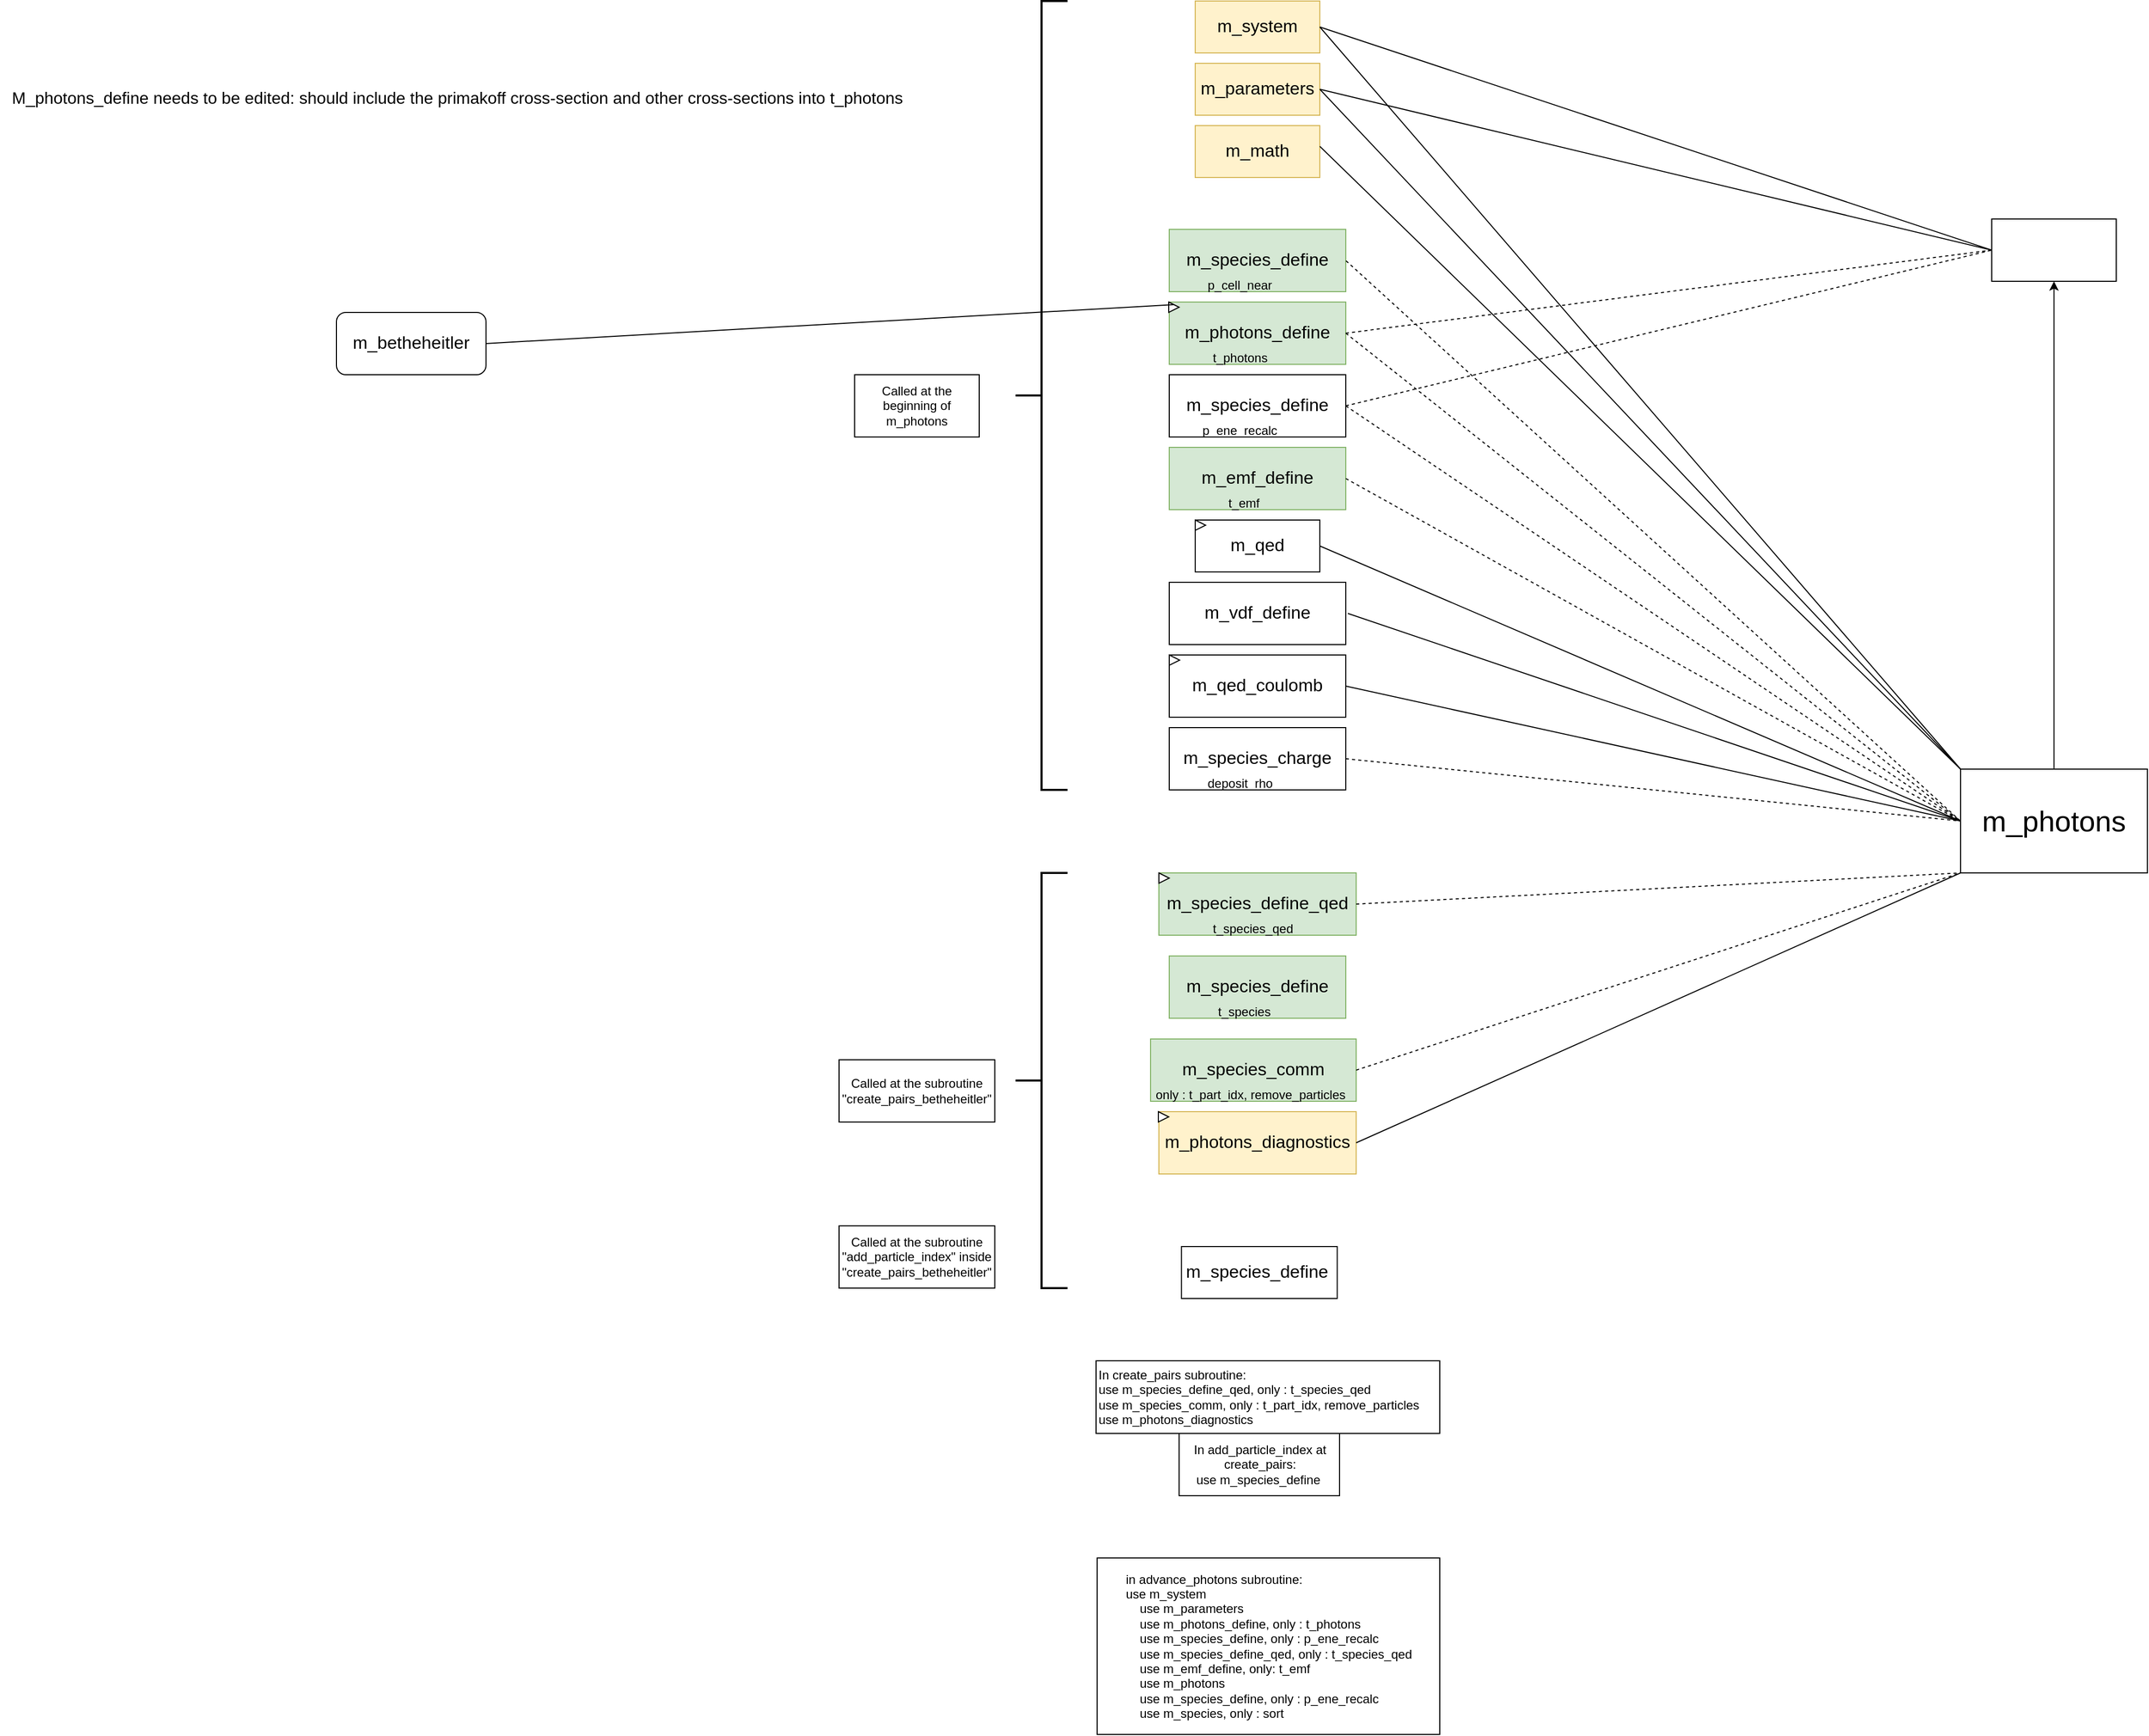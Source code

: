 <mxfile version="26.0.11">
  <diagram id="C5RBs43oDa-KdzZeNtuy" name="Page-1">
    <mxGraphModel dx="6461" dy="3342" grid="1" gridSize="11" guides="1" tooltips="1" connect="1" arrows="1" fold="1" page="1" pageScale="1" pageWidth="827" pageHeight="1169" math="0" shadow="0">
      <root>
        <mxCell id="WIyWlLk6GJQsqaUBKTNV-0" />
        <mxCell id="WIyWlLk6GJQsqaUBKTNV-1" parent="WIyWlLk6GJQsqaUBKTNV-0" />
        <mxCell id="W6fHf8CLWItxslxqhmVu-6" style="edgeStyle=orthogonalEdgeStyle;rounded=0;orthogonalLoop=1;jettySize=auto;html=1;exitX=0.5;exitY=0;exitDx=0;exitDy=0;entryX=0.5;entryY=1;entryDx=0;entryDy=0;" parent="WIyWlLk6GJQsqaUBKTNV-1" source="-r5LTkymAWRdCUDFBP9O-0" target="W6fHf8CLWItxslxqhmVu-4" edge="1">
          <mxGeometry relative="1" as="geometry" />
        </mxCell>
        <mxCell id="-r5LTkymAWRdCUDFBP9O-0" value="&lt;font style=&quot;font-size: 28px;&quot;&gt;m_photons&lt;/font&gt;" style="rounded=0;whiteSpace=wrap;html=1;" parent="WIyWlLk6GJQsqaUBKTNV-1" vertex="1">
          <mxGeometry x="-90" y="740" width="180" height="100" as="geometry" />
        </mxCell>
        <mxCell id="-r5LTkymAWRdCUDFBP9O-1" value="&lt;font style=&quot;font-size: 17px;&quot;&gt;m_system&lt;/font&gt;" style="rounded=0;whiteSpace=wrap;html=1;fillColor=#fff2cc;strokeColor=#d6b656;" parent="WIyWlLk6GJQsqaUBKTNV-1" vertex="1">
          <mxGeometry x="-827" width="120" height="50" as="geometry" />
        </mxCell>
        <mxCell id="-r5LTkymAWRdCUDFBP9O-2" value="&lt;font style=&quot;font-size: 17px;&quot;&gt;m_parameters&lt;/font&gt;" style="rounded=0;whiteSpace=wrap;html=1;fillColor=#fff2cc;strokeColor=#d6b656;" parent="WIyWlLk6GJQsqaUBKTNV-1" vertex="1">
          <mxGeometry x="-827" y="60" width="120" height="50" as="geometry" />
        </mxCell>
        <mxCell id="-r5LTkymAWRdCUDFBP9O-3" value="&lt;font style=&quot;font-size: 17px;&quot;&gt;m_math&lt;/font&gt;" style="rounded=0;whiteSpace=wrap;html=1;fillColor=#fff2cc;strokeColor=#d6b656;" parent="WIyWlLk6GJQsqaUBKTNV-1" vertex="1">
          <mxGeometry x="-827" y="120" width="120" height="50" as="geometry" />
        </mxCell>
        <mxCell id="-r5LTkymAWRdCUDFBP9O-6" value="&lt;font style=&quot;font-size: 17px;&quot;&gt;m_species_define&lt;/font&gt;" style="rounded=0;whiteSpace=wrap;html=1;fillColor=#d5e8d4;strokeColor=#82b366;" parent="WIyWlLk6GJQsqaUBKTNV-1" vertex="1">
          <mxGeometry x="-852" y="220" width="170" height="60" as="geometry" />
        </mxCell>
        <mxCell id="-r5LTkymAWRdCUDFBP9O-7" value="&lt;font style=&quot;font-size: 17px;&quot;&gt;m_qed_coulomb&lt;/font&gt;" style="rounded=0;whiteSpace=wrap;html=1;" parent="WIyWlLk6GJQsqaUBKTNV-1" vertex="1">
          <mxGeometry x="-852" y="630" width="170" height="60" as="geometry" />
        </mxCell>
        <mxCell id="-r5LTkymAWRdCUDFBP9O-8" value="&lt;font style=&quot;font-size: 17px;&quot;&gt;m_vdf_define&lt;/font&gt;" style="rounded=0;whiteSpace=wrap;html=1;" parent="WIyWlLk6GJQsqaUBKTNV-1" vertex="1">
          <mxGeometry x="-852" y="560" width="170" height="60" as="geometry" />
        </mxCell>
        <mxCell id="-r5LTkymAWRdCUDFBP9O-9" value="&lt;font style=&quot;font-size: 17px;&quot;&gt;m_species_define&lt;/font&gt;" style="rounded=0;whiteSpace=wrap;html=1;" parent="WIyWlLk6GJQsqaUBKTNV-1" vertex="1">
          <mxGeometry x="-852" y="360" width="170" height="60" as="geometry" />
        </mxCell>
        <mxCell id="-r5LTkymAWRdCUDFBP9O-10" value="&lt;font style=&quot;font-size: 17px;&quot;&gt;m_emf_define&lt;/font&gt;" style="rounded=0;whiteSpace=wrap;html=1;fillColor=#d5e8d4;strokeColor=#82b366;" parent="WIyWlLk6GJQsqaUBKTNV-1" vertex="1">
          <mxGeometry x="-852" y="430" width="170" height="60" as="geometry" />
        </mxCell>
        <mxCell id="-r5LTkymAWRdCUDFBP9O-11" value="&lt;font style=&quot;font-size: 17px;&quot;&gt;m_qed&lt;/font&gt;" style="rounded=0;whiteSpace=wrap;html=1;" parent="WIyWlLk6GJQsqaUBKTNV-1" vertex="1">
          <mxGeometry x="-827" y="500" width="120" height="50" as="geometry" />
        </mxCell>
        <mxCell id="-r5LTkymAWRdCUDFBP9O-12" value="&lt;font style=&quot;font-size: 17px;&quot;&gt;m_photons_define&lt;/font&gt;" style="rounded=0;whiteSpace=wrap;html=1;fillColor=#d5e8d4;strokeColor=#82b366;" parent="WIyWlLk6GJQsqaUBKTNV-1" vertex="1">
          <mxGeometry x="-852" y="290" width="170" height="60" as="geometry" />
        </mxCell>
        <mxCell id="-r5LTkymAWRdCUDFBP9O-13" value="&lt;font style=&quot;font-size: 17px;&quot;&gt;m_species_charge&lt;/font&gt;" style="rounded=0;whiteSpace=wrap;html=1;" parent="WIyWlLk6GJQsqaUBKTNV-1" vertex="1">
          <mxGeometry x="-852" y="700" width="170" height="60" as="geometry" />
        </mxCell>
        <mxCell id="-r5LTkymAWRdCUDFBP9O-15" value="&lt;font style=&quot;font-size: 17px;&quot;&gt;m_species_define_qed&lt;/font&gt;" style="rounded=0;whiteSpace=wrap;html=1;fillColor=#d5e8d4;strokeColor=#82b366;" parent="WIyWlLk6GJQsqaUBKTNV-1" vertex="1">
          <mxGeometry x="-862" y="840" width="190" height="60" as="geometry" />
        </mxCell>
        <mxCell id="-r5LTkymAWRdCUDFBP9O-16" value="&lt;font style=&quot;font-size: 17px;&quot;&gt;m_species_comm&lt;/font&gt;" style="rounded=0;whiteSpace=wrap;html=1;fillColor=#d5e8d4;strokeColor=#82b366;" parent="WIyWlLk6GJQsqaUBKTNV-1" vertex="1">
          <mxGeometry x="-870" y="1000" width="198" height="60" as="geometry" />
        </mxCell>
        <mxCell id="-r5LTkymAWRdCUDFBP9O-17" value="&lt;font style=&quot;font-size: 17px;&quot;&gt;m_photons_diagnostics&lt;/font&gt;" style="rounded=0;whiteSpace=wrap;html=1;fillColor=#fff2cc;strokeColor=#d6b656;" parent="WIyWlLk6GJQsqaUBKTNV-1" vertex="1">
          <mxGeometry x="-862" y="1070" width="190" height="60" as="geometry" />
        </mxCell>
        <mxCell id="-r5LTkymAWRdCUDFBP9O-22" style="edgeStyle=orthogonalEdgeStyle;rounded=0;orthogonalLoop=1;jettySize=auto;html=1;exitX=0.5;exitY=1;exitDx=0;exitDy=0;" parent="WIyWlLk6GJQsqaUBKTNV-1" source="-r5LTkymAWRdCUDFBP9O-2" target="-r5LTkymAWRdCUDFBP9O-2" edge="1">
          <mxGeometry relative="1" as="geometry" />
        </mxCell>
        <mxCell id="-r5LTkymAWRdCUDFBP9O-24" value="" style="endArrow=none;html=1;rounded=0;entryX=1;entryY=0.5;entryDx=0;entryDy=0;exitX=0;exitY=0;exitDx=0;exitDy=0;" parent="WIyWlLk6GJQsqaUBKTNV-1" source="-r5LTkymAWRdCUDFBP9O-0" target="-r5LTkymAWRdCUDFBP9O-1" edge="1">
          <mxGeometry width="50" height="50" relative="1" as="geometry">
            <mxPoint x="170" y="410" as="sourcePoint" />
            <mxPoint x="220" y="360" as="targetPoint" />
          </mxGeometry>
        </mxCell>
        <mxCell id="-r5LTkymAWRdCUDFBP9O-25" value="" style="endArrow=none;html=1;rounded=0;entryX=1;entryY=0.5;entryDx=0;entryDy=0;exitX=0;exitY=0;exitDx=0;exitDy=0;" parent="WIyWlLk6GJQsqaUBKTNV-1" source="-r5LTkymAWRdCUDFBP9O-0" edge="1">
          <mxGeometry width="50" height="50" relative="1" as="geometry">
            <mxPoint x="-280" y="450" as="sourcePoint" />
            <mxPoint x="-707" y="85" as="targetPoint" />
          </mxGeometry>
        </mxCell>
        <mxCell id="-r5LTkymAWRdCUDFBP9O-26" value="" style="endArrow=none;html=1;rounded=0;exitX=0;exitY=0;exitDx=0;exitDy=0;" parent="WIyWlLk6GJQsqaUBKTNV-1" source="-r5LTkymAWRdCUDFBP9O-0" edge="1">
          <mxGeometry width="50" height="50" relative="1" as="geometry">
            <mxPoint x="-280" y="575" as="sourcePoint" />
            <mxPoint x="-707" y="140" as="targetPoint" />
          </mxGeometry>
        </mxCell>
        <mxCell id="-r5LTkymAWRdCUDFBP9O-27" value="" style="endArrow=none;html=1;rounded=0;entryX=1;entryY=0.5;entryDx=0;entryDy=0;exitX=0;exitY=0.5;exitDx=0;exitDy=0;" parent="WIyWlLk6GJQsqaUBKTNV-1" source="-r5LTkymAWRdCUDFBP9O-0" target="-r5LTkymAWRdCUDFBP9O-11" edge="1">
          <mxGeometry width="50" height="50" relative="1" as="geometry">
            <mxPoint x="-260" y="430" as="sourcePoint" />
            <mxPoint x="-210" y="380" as="targetPoint" />
          </mxGeometry>
        </mxCell>
        <mxCell id="-r5LTkymAWRdCUDFBP9O-30" value="" style="endArrow=none;html=1;rounded=0;exitX=0;exitY=0.5;exitDx=0;exitDy=0;" parent="WIyWlLk6GJQsqaUBKTNV-1" source="-r5LTkymAWRdCUDFBP9O-0" edge="1">
          <mxGeometry width="50" height="50" relative="1" as="geometry">
            <mxPoint x="-280" y="480" as="sourcePoint" />
            <mxPoint x="-680" y="590" as="targetPoint" />
          </mxGeometry>
        </mxCell>
        <mxCell id="-r5LTkymAWRdCUDFBP9O-31" value="" style="endArrow=none;html=1;rounded=0;entryX=1;entryY=0.5;entryDx=0;entryDy=0;exitX=0;exitY=0.5;exitDx=0;exitDy=0;" parent="WIyWlLk6GJQsqaUBKTNV-1" source="-r5LTkymAWRdCUDFBP9O-0" target="-r5LTkymAWRdCUDFBP9O-7" edge="1">
          <mxGeometry width="50" height="50" relative="1" as="geometry">
            <mxPoint x="-83" y="600" as="sourcePoint" />
            <mxPoint x="-510" y="645" as="targetPoint" />
          </mxGeometry>
        </mxCell>
        <mxCell id="-r5LTkymAWRdCUDFBP9O-32" value="" style="endArrow=none;dashed=1;html=1;rounded=0;exitX=1;exitY=0.5;exitDx=0;exitDy=0;entryX=0;entryY=0.5;entryDx=0;entryDy=0;" parent="WIyWlLk6GJQsqaUBKTNV-1" source="-r5LTkymAWRdCUDFBP9O-12" target="-r5LTkymAWRdCUDFBP9O-0" edge="1">
          <mxGeometry width="50" height="50" relative="1" as="geometry">
            <mxPoint x="-410" y="430" as="sourcePoint" />
            <mxPoint x="-360" y="380" as="targetPoint" />
          </mxGeometry>
        </mxCell>
        <mxCell id="-r5LTkymAWRdCUDFBP9O-33" value="" style="endArrow=none;dashed=1;html=1;rounded=0;exitX=1;exitY=0.5;exitDx=0;exitDy=0;entryX=0;entryY=0.5;entryDx=0;entryDy=0;" parent="WIyWlLk6GJQsqaUBKTNV-1" source="-r5LTkymAWRdCUDFBP9O-9" target="-r5LTkymAWRdCUDFBP9O-0" edge="1">
          <mxGeometry width="50" height="50" relative="1" as="geometry">
            <mxPoint x="-400" y="440" as="sourcePoint" />
            <mxPoint x="-350" y="390" as="targetPoint" />
          </mxGeometry>
        </mxCell>
        <mxCell id="-r5LTkymAWRdCUDFBP9O-34" value="" style="endArrow=none;dashed=1;html=1;rounded=0;exitX=1;exitY=0.5;exitDx=0;exitDy=0;entryX=0;entryY=0.5;entryDx=0;entryDy=0;" parent="WIyWlLk6GJQsqaUBKTNV-1" source="-r5LTkymAWRdCUDFBP9O-10" target="-r5LTkymAWRdCUDFBP9O-0" edge="1">
          <mxGeometry width="50" height="50" relative="1" as="geometry">
            <mxPoint x="-550" y="450" as="sourcePoint" />
            <mxPoint x="-500" y="400" as="targetPoint" />
          </mxGeometry>
        </mxCell>
        <mxCell id="-r5LTkymAWRdCUDFBP9O-35" value="" style="endArrow=none;dashed=1;html=1;rounded=0;exitX=1;exitY=0.5;exitDx=0;exitDy=0;entryX=0;entryY=0.5;entryDx=0;entryDy=0;" parent="WIyWlLk6GJQsqaUBKTNV-1" source="-r5LTkymAWRdCUDFBP9O-13" target="-r5LTkymAWRdCUDFBP9O-0" edge="1">
          <mxGeometry width="50" height="50" relative="1" as="geometry">
            <mxPoint x="-380" y="460" as="sourcePoint" />
            <mxPoint x="-310" y="590" as="targetPoint" />
          </mxGeometry>
        </mxCell>
        <mxCell id="-r5LTkymAWRdCUDFBP9O-36" value="" style="endArrow=none;dashed=1;html=1;rounded=0;entryX=1;entryY=0.5;entryDx=0;entryDy=0;exitX=0;exitY=0.5;exitDx=0;exitDy=0;" parent="WIyWlLk6GJQsqaUBKTNV-1" source="-r5LTkymAWRdCUDFBP9O-0" target="-r5LTkymAWRdCUDFBP9O-6" edge="1">
          <mxGeometry width="50" height="50" relative="1" as="geometry">
            <mxPoint x="-410" y="490" as="sourcePoint" />
            <mxPoint x="-360" y="440" as="targetPoint" />
          </mxGeometry>
        </mxCell>
        <mxCell id="-r5LTkymAWRdCUDFBP9O-37" value="" style="endArrow=none;dashed=1;html=1;rounded=0;exitX=1;exitY=0.5;exitDx=0;exitDy=0;entryX=0;entryY=1;entryDx=0;entryDy=0;" parent="WIyWlLk6GJQsqaUBKTNV-1" source="-r5LTkymAWRdCUDFBP9O-15" target="-r5LTkymAWRdCUDFBP9O-0" edge="1">
          <mxGeometry width="50" height="50" relative="1" as="geometry">
            <mxPoint x="-640" y="360" as="sourcePoint" />
            <mxPoint x="-590" y="310" as="targetPoint" />
          </mxGeometry>
        </mxCell>
        <mxCell id="-r5LTkymAWRdCUDFBP9O-43" value="" style="endArrow=none;dashed=1;html=1;rounded=0;exitX=1;exitY=0.5;exitDx=0;exitDy=0;entryX=0;entryY=1;entryDx=0;entryDy=0;" parent="WIyWlLk6GJQsqaUBKTNV-1" source="-r5LTkymAWRdCUDFBP9O-16" target="-r5LTkymAWRdCUDFBP9O-0" edge="1">
          <mxGeometry width="50" height="50" relative="1" as="geometry">
            <mxPoint x="-540" y="700" as="sourcePoint" />
            <mxPoint x="-280" y="510" as="targetPoint" />
          </mxGeometry>
        </mxCell>
        <mxCell id="-r5LTkymAWRdCUDFBP9O-44" value="" style="endArrow=none;html=1;rounded=0;exitX=1;exitY=0.5;exitDx=0;exitDy=0;entryX=0;entryY=1;entryDx=0;entryDy=0;" parent="WIyWlLk6GJQsqaUBKTNV-1" source="-r5LTkymAWRdCUDFBP9O-17" target="-r5LTkymAWRdCUDFBP9O-0" edge="1">
          <mxGeometry width="50" height="50" relative="1" as="geometry">
            <mxPoint x="-570" y="700" as="sourcePoint" />
            <mxPoint x="-520" y="650" as="targetPoint" />
          </mxGeometry>
        </mxCell>
        <mxCell id="-r5LTkymAWRdCUDFBP9O-45" value="" style="strokeWidth=2;html=1;shape=mxgraph.flowchart.annotation_2;align=left;labelPosition=right;pointerEvents=1;" parent="WIyWlLk6GJQsqaUBKTNV-1" vertex="1">
          <mxGeometry x="-1000" y="840" width="50" height="400" as="geometry" />
        </mxCell>
        <mxCell id="-r5LTkymAWRdCUDFBP9O-46" value="Called at the subroutine &quot;create_pairs_betheheitler&quot;" style="rounded=0;whiteSpace=wrap;html=1;" parent="WIyWlLk6GJQsqaUBKTNV-1" vertex="1">
          <mxGeometry x="-1170" y="1020" width="150" height="60" as="geometry" />
        </mxCell>
        <mxCell id="-r5LTkymAWRdCUDFBP9O-48" value="" style="strokeWidth=2;html=1;shape=mxgraph.flowchart.annotation_2;align=left;labelPosition=right;pointerEvents=1;" parent="WIyWlLk6GJQsqaUBKTNV-1" vertex="1">
          <mxGeometry x="-1000" width="50" height="760" as="geometry" />
        </mxCell>
        <mxCell id="W6fHf8CLWItxslxqhmVu-4" value="" style="rounded=0;whiteSpace=wrap;html=1;" parent="WIyWlLk6GJQsqaUBKTNV-1" vertex="1">
          <mxGeometry x="-60" y="210" width="120" height="60" as="geometry" />
        </mxCell>
        <mxCell id="W6fHf8CLWItxslxqhmVu-5" value="" style="endArrow=none;html=1;rounded=0;exitX=1;exitY=0.5;exitDx=0;exitDy=0;entryX=0;entryY=0.5;entryDx=0;entryDy=0;" parent="WIyWlLk6GJQsqaUBKTNV-1" source="-r5LTkymAWRdCUDFBP9O-1" target="W6fHf8CLWItxslxqhmVu-4" edge="1">
          <mxGeometry width="50" height="50" relative="1" as="geometry">
            <mxPoint x="-1020" y="720" as="sourcePoint" />
            <mxPoint x="-970" y="670" as="targetPoint" />
          </mxGeometry>
        </mxCell>
        <mxCell id="W6fHf8CLWItxslxqhmVu-7" value="" style="endArrow=none;html=1;rounded=0;entryX=0;entryY=0.5;entryDx=0;entryDy=0;exitX=1;exitY=0.5;exitDx=0;exitDy=0;" parent="WIyWlLk6GJQsqaUBKTNV-1" source="-r5LTkymAWRdCUDFBP9O-2" target="W6fHf8CLWItxslxqhmVu-4" edge="1">
          <mxGeometry width="50" height="50" relative="1" as="geometry">
            <mxPoint x="-440" y="550" as="sourcePoint" />
            <mxPoint x="-390" y="500" as="targetPoint" />
          </mxGeometry>
        </mxCell>
        <mxCell id="W6fHf8CLWItxslxqhmVu-8" value="" style="endArrow=none;dashed=1;html=1;rounded=0;entryX=0;entryY=0.5;entryDx=0;entryDy=0;exitX=1;exitY=0.5;exitDx=0;exitDy=0;" parent="WIyWlLk6GJQsqaUBKTNV-1" source="-r5LTkymAWRdCUDFBP9O-12" target="W6fHf8CLWItxslxqhmVu-4" edge="1">
          <mxGeometry width="50" height="50" relative="1" as="geometry">
            <mxPoint x="-580" y="390" as="sourcePoint" />
            <mxPoint x="-200" y="500" as="targetPoint" />
          </mxGeometry>
        </mxCell>
        <mxCell id="W6fHf8CLWItxslxqhmVu-9" value="" style="endArrow=none;dashed=1;html=1;rounded=0;entryX=0;entryY=0.5;entryDx=0;entryDy=0;exitX=1;exitY=0.5;exitDx=0;exitDy=0;" parent="WIyWlLk6GJQsqaUBKTNV-1" source="-r5LTkymAWRdCUDFBP9O-9" target="W6fHf8CLWItxslxqhmVu-4" edge="1">
          <mxGeometry width="50" height="50" relative="1" as="geometry">
            <mxPoint x="-520" y="550" as="sourcePoint" />
            <mxPoint x="-470" y="500" as="targetPoint" />
          </mxGeometry>
        </mxCell>
        <mxCell id="W6fHf8CLWItxslxqhmVu-14" value="" style="triangle;whiteSpace=wrap;html=1;" parent="WIyWlLk6GJQsqaUBKTNV-1" vertex="1">
          <mxGeometry x="-852.5" y="290" width="10" height="10" as="geometry" />
        </mxCell>
        <mxCell id="W6fHf8CLWItxslxqhmVu-24" value="p_cell_near" style="text;whiteSpace=wrap;" parent="WIyWlLk6GJQsqaUBKTNV-1" vertex="1">
          <mxGeometry x="-817" y="260" width="100" height="40" as="geometry" />
        </mxCell>
        <mxCell id="W6fHf8CLWItxslxqhmVu-25" value="t_photons" style="text;whiteSpace=wrap;" parent="WIyWlLk6GJQsqaUBKTNV-1" vertex="1">
          <mxGeometry x="-812" y="330" width="90" height="40" as="geometry" />
        </mxCell>
        <mxCell id="W6fHf8CLWItxslxqhmVu-27" value="p_ene_recalc" style="text;whiteSpace=wrap;" parent="WIyWlLk6GJQsqaUBKTNV-1" vertex="1">
          <mxGeometry x="-822" y="400" width="110" height="40" as="geometry" />
        </mxCell>
        <mxCell id="W6fHf8CLWItxslxqhmVu-28" value="t_emf" style="text;whiteSpace=wrap;" parent="WIyWlLk6GJQsqaUBKTNV-1" vertex="1">
          <mxGeometry x="-797" y="470" width="60" height="40" as="geometry" />
        </mxCell>
        <mxCell id="W6fHf8CLWItxslxqhmVu-29" value="deposit_rho" style="text;whiteSpace=wrap;" parent="WIyWlLk6GJQsqaUBKTNV-1" vertex="1">
          <mxGeometry x="-817" y="740" width="100" height="40" as="geometry" />
        </mxCell>
        <mxCell id="W6fHf8CLWItxslxqhmVu-33" value="t_species_qed" style="text;whiteSpace=wrap;" parent="WIyWlLk6GJQsqaUBKTNV-1" vertex="1">
          <mxGeometry x="-812" y="880" width="110" height="40" as="geometry" />
        </mxCell>
        <mxCell id="W6fHf8CLWItxslxqhmVu-34" value="&lt;font style=&quot;font-size: 17px;&quot;&gt;m_species_define&lt;/font&gt;" style="rounded=0;whiteSpace=wrap;html=1;fillColor=#d5e8d4;strokeColor=#82b366;" parent="WIyWlLk6GJQsqaUBKTNV-1" vertex="1">
          <mxGeometry x="-852" y="920" width="170" height="60" as="geometry" />
        </mxCell>
        <mxCell id="W6fHf8CLWItxslxqhmVu-35" value="t_species" style="text;whiteSpace=wrap;" parent="WIyWlLk6GJQsqaUBKTNV-1" vertex="1">
          <mxGeometry x="-807" y="960" width="80" height="40" as="geometry" />
        </mxCell>
        <mxCell id="W6fHf8CLWItxslxqhmVu-36" value="only : t_part_idx, remove_particles" style="text;whiteSpace=wrap;" parent="WIyWlLk6GJQsqaUBKTNV-1" vertex="1">
          <mxGeometry x="-867" y="1040" width="220" height="40" as="geometry" />
        </mxCell>
        <mxCell id="W6fHf8CLWItxslxqhmVu-39" value="&lt;div style=&quot;&quot;&gt;&lt;span style=&quot;background-color: initial;&quot;&gt;In create_pairs subroutine:&lt;/span&gt;&lt;/div&gt;&lt;div&gt;&lt;div style=&quot;&quot;&gt;&lt;span style=&quot;background-color: initial;&quot;&gt;use m_species_define_qed, only : t_species_qed&lt;/span&gt;&lt;/div&gt;&lt;span style=&quot;&quot;&gt;&lt;div style=&quot;&quot;&gt;&lt;span style=&quot;background-color: initial;&quot;&gt;use m_species_comm, only : t_part_idx, remove_particles&lt;/span&gt;&lt;/div&gt;&lt;/span&gt;&lt;span style=&quot;&quot;&gt;&lt;div style=&quot;&quot;&gt;&lt;span style=&quot;background-color: initial;&quot;&gt;use m_photons_diagnostics&lt;/span&gt;&lt;/div&gt;&lt;/span&gt;&lt;/div&gt;" style="rounded=0;whiteSpace=wrap;html=1;align=left;" parent="WIyWlLk6GJQsqaUBKTNV-1" vertex="1">
          <mxGeometry x="-922.5" y="1310" width="331" height="70" as="geometry" />
        </mxCell>
        <mxCell id="W6fHf8CLWItxslxqhmVu-40" value="In add_particle_index at create_pairs:&lt;div&gt;&lt;span style=&quot;text-align: left;&quot;&gt;use m_species_define&amp;nbsp;&lt;/span&gt;&lt;br&gt;&lt;/div&gt;" style="rounded=0;whiteSpace=wrap;html=1;" parent="WIyWlLk6GJQsqaUBKTNV-1" vertex="1">
          <mxGeometry x="-842.5" y="1380" width="154.5" height="60" as="geometry" />
        </mxCell>
        <mxCell id="W6fHf8CLWItxslxqhmVu-41" value="&lt;div style=&quot;text-align: left;&quot;&gt;&lt;span style=&quot;background-color: initial;&quot;&gt;in advance_photons subroutine:&lt;/span&gt;&lt;/div&gt;&lt;div&gt;&lt;div style=&quot;text-align: left;&quot;&gt;&lt;span style=&quot;background-color: initial;&quot;&gt;use m_system&lt;/span&gt;&lt;/div&gt;&lt;span style=&quot;&quot;&gt;&lt;div style=&quot;text-align: left;&quot;&gt;&lt;span style=&quot;background-color: initial;&quot;&gt;&amp;nbsp; &amp;nbsp; use m_parameters&lt;/span&gt;&lt;/div&gt;&lt;/span&gt;&lt;span style=&quot;&quot;&gt;&lt;div style=&quot;text-align: left;&quot;&gt;&lt;span style=&quot;background-color: initial;&quot;&gt;&amp;nbsp; &amp;nbsp; use m_photons_define, only : t_photons&lt;/span&gt;&lt;/div&gt;&lt;/span&gt;&lt;span style=&quot;&quot;&gt;&lt;div style=&quot;text-align: left;&quot;&gt;&lt;span style=&quot;background-color: initial;&quot;&gt;&amp;nbsp; &amp;nbsp; use m_species_define, only : p_ene_recalc&lt;/span&gt;&lt;/div&gt;&lt;/span&gt;&lt;span style=&quot;&quot;&gt;&lt;div style=&quot;text-align: left;&quot;&gt;&lt;span style=&quot;background-color: initial;&quot;&gt;&amp;nbsp; &amp;nbsp; use m_species_define_qed, only : t_species_qed&lt;/span&gt;&lt;/div&gt;&lt;/span&gt;&lt;span style=&quot;&quot;&gt;&lt;div style=&quot;text-align: left;&quot;&gt;&lt;span style=&quot;background-color: initial;&quot;&gt;&amp;nbsp; &amp;nbsp; use m_emf_define, only: t_emf&lt;/span&gt;&lt;/div&gt;&lt;/span&gt;&lt;span style=&quot;&quot;&gt;&lt;div style=&quot;text-align: left;&quot;&gt;&lt;span style=&quot;background-color: initial;&quot;&gt;&amp;nbsp; &amp;nbsp; use m_photons&lt;/span&gt;&lt;/div&gt;&lt;/span&gt;&lt;span style=&quot;&quot;&gt;&lt;div style=&quot;text-align: left;&quot;&gt;&lt;span style=&quot;background-color: initial;&quot;&gt;&amp;nbsp; &amp;nbsp; use m_species_define, only : p_ene_recalc&lt;/span&gt;&lt;/div&gt;&lt;/span&gt;&lt;span style=&quot;&quot;&gt;&lt;div style=&quot;text-align: left;&quot;&gt;&lt;span style=&quot;background-color: initial;&quot;&gt;&amp;nbsp; &amp;nbsp; use m_species, only : sort&lt;/span&gt;&lt;/div&gt;&lt;/span&gt;&lt;/div&gt;" style="rounded=0;whiteSpace=wrap;html=1;" parent="WIyWlLk6GJQsqaUBKTNV-1" vertex="1">
          <mxGeometry x="-921.5" y="1500" width="330" height="170" as="geometry" />
        </mxCell>
        <mxCell id="W6fHf8CLWItxslxqhmVu-42" value="&lt;span style=&quot;text-align: left;&quot;&gt;&lt;font style=&quot;font-size: 17px;&quot;&gt;m_species_define&amp;nbsp;&lt;/font&gt;&lt;/span&gt;" style="rounded=0;whiteSpace=wrap;html=1;" parent="WIyWlLk6GJQsqaUBKTNV-1" vertex="1">
          <mxGeometry x="-840.25" y="1200" width="150" height="50" as="geometry" />
        </mxCell>
        <mxCell id="W6fHf8CLWItxslxqhmVu-43" value="Called at the beginning of m_photons" style="rounded=0;whiteSpace=wrap;html=1;" parent="WIyWlLk6GJQsqaUBKTNV-1" vertex="1">
          <mxGeometry x="-1155" y="360" width="120" height="60" as="geometry" />
        </mxCell>
        <mxCell id="W6fHf8CLWItxslxqhmVu-44" value="Called at the subroutine &quot;add_particle_index&quot; inside &quot;create_pairs_betheheitler&quot;" style="rounded=0;whiteSpace=wrap;html=1;" parent="WIyWlLk6GJQsqaUBKTNV-1" vertex="1">
          <mxGeometry x="-1170" y="1180" width="150" height="60" as="geometry" />
        </mxCell>
        <mxCell id="W6fHf8CLWItxslxqhmVu-45" value="" style="triangle;whiteSpace=wrap;html=1;" parent="WIyWlLk6GJQsqaUBKTNV-1" vertex="1">
          <mxGeometry x="-827" y="500" width="10" height="10" as="geometry" />
        </mxCell>
        <mxCell id="W6fHf8CLWItxslxqhmVu-49" value="" style="triangle;whiteSpace=wrap;html=1;" parent="WIyWlLk6GJQsqaUBKTNV-1" vertex="1">
          <mxGeometry x="-862.5" y="1070" width="10" height="10" as="geometry" />
        </mxCell>
        <mxCell id="W6fHf8CLWItxslxqhmVu-50" value="" style="triangle;whiteSpace=wrap;html=1;" parent="WIyWlLk6GJQsqaUBKTNV-1" vertex="1">
          <mxGeometry x="-862" y="840" width="10" height="10" as="geometry" />
        </mxCell>
        <mxCell id="W6fHf8CLWItxslxqhmVu-51" value="" style="triangle;whiteSpace=wrap;html=1;" parent="WIyWlLk6GJQsqaUBKTNV-1" vertex="1">
          <mxGeometry x="-852" y="630" width="10" height="10" as="geometry" />
        </mxCell>
        <mxCell id="OyU7tRVWb42amQiPNNo5-0" value="&lt;font style=&quot;font-size: 17px;&quot;&gt;m_betheheitler&lt;/font&gt;" style="rounded=1;whiteSpace=wrap;html=1;" parent="WIyWlLk6GJQsqaUBKTNV-1" vertex="1">
          <mxGeometry x="-1654" y="300" width="144" height="60" as="geometry" />
        </mxCell>
        <mxCell id="OyU7tRVWb42amQiPNNo5-4" value="" style="endArrow=none;html=1;rounded=0;fontSize=12;startSize=8;endSize=8;curved=1;entryX=1;entryY=0.5;entryDx=0;entryDy=0;exitX=0.5;exitY=0;exitDx=0;exitDy=0;" parent="WIyWlLk6GJQsqaUBKTNV-1" source="W6fHf8CLWItxslxqhmVu-14" target="OyU7tRVWb42amQiPNNo5-0" edge="1">
          <mxGeometry width="50" height="50" relative="1" as="geometry">
            <mxPoint x="-1496" y="699" as="sourcePoint" />
            <mxPoint x="-1446" y="649" as="targetPoint" />
          </mxGeometry>
        </mxCell>
        <mxCell id="OyU7tRVWb42amQiPNNo5-5" value="M_photons_define needs to be edited: should include the primakoff cross-section and other cross-sections into t_photons" style="text;html=1;align=center;verticalAlign=middle;resizable=0;points=[];autosize=1;strokeColor=none;fillColor=none;fontSize=16;" parent="WIyWlLk6GJQsqaUBKTNV-1" vertex="1">
          <mxGeometry x="-1978" y="76" width="880" height="33" as="geometry" />
        </mxCell>
      </root>
    </mxGraphModel>
  </diagram>
</mxfile>
